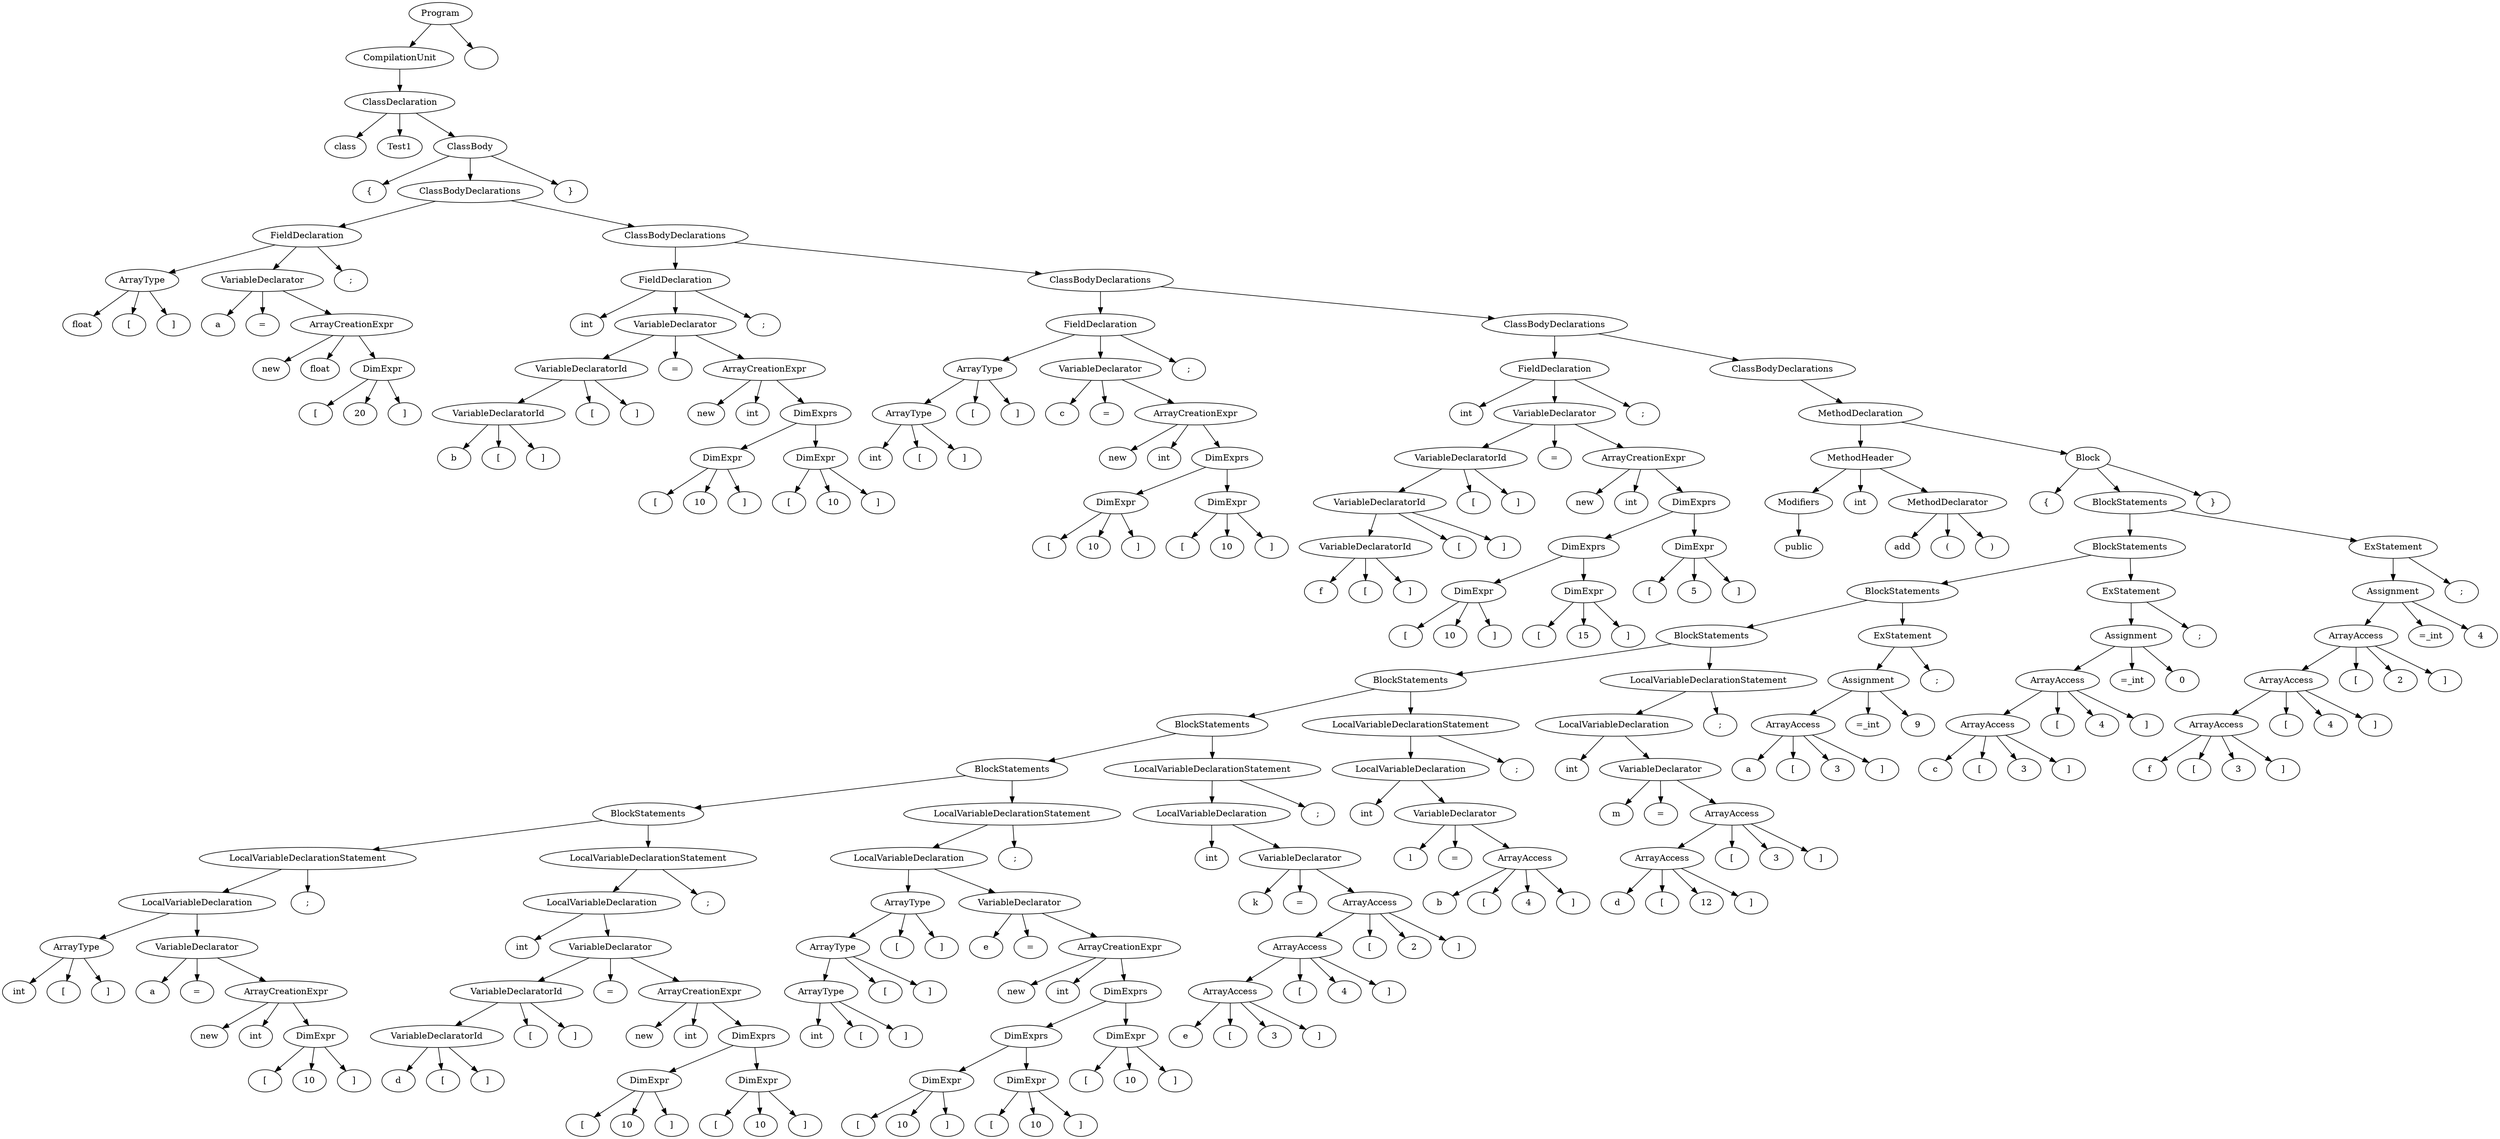 digraph G {
n1 [label="class"]
n2 [label="Test1"]
n3 [label="{"]
n4 [label="float"]
n5 [label="["]
n6 [label="]"]
n7 [label="ArrayType"]
n7->n6;
n7->n5;
n7->n4;
n8 [label="a"]
n9 [label="="]
n10 [label="new"]
n11 [label="float"]
n12 [label="["]
n13 [label="20"]
n14 [label="]"]
n15 [label="DimExpr"]
n15->n14;
n15->n13;
n15->n12;
n16 [label="ArrayCreationExpr"]
n16->n15;
n16->n11;
n16->n10;
n17 [label="VariableDeclarator"]
n17->n16;
n17->n9;
n17->n8;
n18 [label=";"]
n19 [label="FieldDeclaration"]
n19->n18;
n19->n17;
n19->n7;
n20 [label="int"]
n21 [label="b"]
n22 [label="["]
n23 [label="]"]
n24 [label="VariableDeclaratorId"]
n24->n23;
n24->n22;
n24->n21;
n25 [label="["]
n26 [label="]"]
n27 [label="VariableDeclaratorId"]
n27->n26;
n27->n25;
n27->n24;
n28 [label="="]
n29 [label="new"]
n30 [label="int"]
n31 [label="["]
n32 [label="10"]
n33 [label="]"]
n34 [label="DimExpr"]
n34->n33;
n34->n32;
n34->n31;
n35 [label="["]
n36 [label="10"]
n37 [label="]"]
n38 [label="DimExpr"]
n38->n37;
n38->n36;
n38->n35;
n39 [label="DimExprs"]
n39->n38;
n39->n34;
n40 [label="ArrayCreationExpr"]
n40->n39;
n40->n30;
n40->n29;
n41 [label="VariableDeclarator"]
n41->n40;
n41->n28;
n41->n27;
n42 [label=";"]
n43 [label="FieldDeclaration"]
n43->n42;
n43->n41;
n43->n20;
n44 [label="int"]
n45 [label="["]
n46 [label="]"]
n47 [label="ArrayType"]
n47->n46;
n47->n45;
n47->n44;
n48 [label="["]
n49 [label="]"]
n50 [label="ArrayType"]
n50->n49;
n50->n48;
n50->n47;
n51 [label="c"]
n52 [label="="]
n53 [label="new"]
n54 [label="int"]
n55 [label="["]
n56 [label="10"]
n57 [label="]"]
n58 [label="DimExpr"]
n58->n57;
n58->n56;
n58->n55;
n59 [label="["]
n60 [label="10"]
n61 [label="]"]
n62 [label="DimExpr"]
n62->n61;
n62->n60;
n62->n59;
n63 [label="DimExprs"]
n63->n62;
n63->n58;
n64 [label="ArrayCreationExpr"]
n64->n63;
n64->n54;
n64->n53;
n65 [label="VariableDeclarator"]
n65->n64;
n65->n52;
n65->n51;
n66 [label=";"]
n67 [label="FieldDeclaration"]
n67->n66;
n67->n65;
n67->n50;
n68 [label="int"]
n69 [label="f"]
n70 [label="["]
n71 [label="]"]
n72 [label="VariableDeclaratorId"]
n72->n71;
n72->n70;
n72->n69;
n73 [label="["]
n74 [label="]"]
n75 [label="VariableDeclaratorId"]
n75->n74;
n75->n73;
n75->n72;
n76 [label="["]
n77 [label="]"]
n78 [label="VariableDeclaratorId"]
n78->n77;
n78->n76;
n78->n75;
n79 [label="="]
n80 [label="new"]
n81 [label="int"]
n82 [label="["]
n83 [label="10"]
n84 [label="]"]
n85 [label="DimExpr"]
n85->n84;
n85->n83;
n85->n82;
n86 [label="["]
n87 [label="15"]
n88 [label="]"]
n89 [label="DimExpr"]
n89->n88;
n89->n87;
n89->n86;
n90 [label="DimExprs"]
n90->n89;
n90->n85;
n91 [label="["]
n92 [label="5"]
n93 [label="]"]
n94 [label="DimExpr"]
n94->n93;
n94->n92;
n94->n91;
n95 [label="DimExprs"]
n95->n94;
n95->n90;
n96 [label="ArrayCreationExpr"]
n96->n95;
n96->n81;
n96->n80;
n97 [label="VariableDeclarator"]
n97->n96;
n97->n79;
n97->n78;
n98 [label=";"]
n99 [label="FieldDeclaration"]
n99->n98;
n99->n97;
n99->n68;
n100 [label="public"]
n101 [label="Modifiers"]
n101->n100;
n102 [label="int"]
n103 [label="add"]
n104 [label="("]
n105 [label=")"]
n106 [label="MethodDeclarator"]
n106->n105;
n106->n104;
n106->n103;
n107 [label="MethodHeader"]
n107->n106;
n107->n102;
n107->n101;
n108 [label="{"]
n109 [label="int"]
n110 [label="["]
n111 [label="]"]
n112 [label="ArrayType"]
n112->n111;
n112->n110;
n112->n109;
n113 [label="a"]
n114 [label="="]
n115 [label="new"]
n116 [label="int"]
n117 [label="["]
n118 [label="10"]
n119 [label="]"]
n120 [label="DimExpr"]
n120->n119;
n120->n118;
n120->n117;
n121 [label="ArrayCreationExpr"]
n121->n120;
n121->n116;
n121->n115;
n122 [label="VariableDeclarator"]
n122->n121;
n122->n114;
n122->n113;
n123 [label="LocalVariableDeclaration"]
n123->n122;
n123->n112;
n124 [label=";"]
n125 [label="LocalVariableDeclarationStatement"]
n125->n124;
n125->n123;
n126 [label="int"]
n127 [label="d"]
n128 [label="["]
n129 [label="]"]
n130 [label="VariableDeclaratorId"]
n130->n129;
n130->n128;
n130->n127;
n131 [label="["]
n132 [label="]"]
n133 [label="VariableDeclaratorId"]
n133->n132;
n133->n131;
n133->n130;
n134 [label="="]
n135 [label="new"]
n136 [label="int"]
n137 [label="["]
n138 [label="10"]
n139 [label="]"]
n140 [label="DimExpr"]
n140->n139;
n140->n138;
n140->n137;
n141 [label="["]
n142 [label="10"]
n143 [label="]"]
n144 [label="DimExpr"]
n144->n143;
n144->n142;
n144->n141;
n145 [label="DimExprs"]
n145->n144;
n145->n140;
n146 [label="ArrayCreationExpr"]
n146->n145;
n146->n136;
n146->n135;
n147 [label="VariableDeclarator"]
n147->n146;
n147->n134;
n147->n133;
n148 [label="LocalVariableDeclaration"]
n148->n147;
n148->n126;
n149 [label=";"]
n150 [label="LocalVariableDeclarationStatement"]
n150->n149;
n150->n148;
n151 [label="BlockStatements"]
n151->n150;
n151->n125;
n152 [label="int"]
n153 [label="["]
n154 [label="]"]
n155 [label="ArrayType"]
n155->n154;
n155->n153;
n155->n152;
n156 [label="["]
n157 [label="]"]
n158 [label="ArrayType"]
n158->n157;
n158->n156;
n158->n155;
n159 [label="["]
n160 [label="]"]
n161 [label="ArrayType"]
n161->n160;
n161->n159;
n161->n158;
n162 [label="e"]
n163 [label="="]
n164 [label="new"]
n165 [label="int"]
n166 [label="["]
n167 [label="10"]
n168 [label="]"]
n169 [label="DimExpr"]
n169->n168;
n169->n167;
n169->n166;
n170 [label="["]
n171 [label="10"]
n172 [label="]"]
n173 [label="DimExpr"]
n173->n172;
n173->n171;
n173->n170;
n174 [label="DimExprs"]
n174->n173;
n174->n169;
n175 [label="["]
n176 [label="10"]
n177 [label="]"]
n178 [label="DimExpr"]
n178->n177;
n178->n176;
n178->n175;
n179 [label="DimExprs"]
n179->n178;
n179->n174;
n180 [label="ArrayCreationExpr"]
n180->n179;
n180->n165;
n180->n164;
n181 [label="VariableDeclarator"]
n181->n180;
n181->n163;
n181->n162;
n182 [label="LocalVariableDeclaration"]
n182->n181;
n182->n161;
n183 [label=";"]
n184 [label="LocalVariableDeclarationStatement"]
n184->n183;
n184->n182;
n185 [label="BlockStatements"]
n185->n184;
n185->n151;
n186 [label="int"]
n187 [label="k"]
n188 [label="="]
n189 [label="e"]
n190 [label="["]
n191 [label="3"]
n192 [label="]"]
n193 [label="ArrayAccess"]
n193->n192;
n193->n191;
n193->n190;
n193->n189;
n194 [label="["]
n195 [label="4"]
n196 [label="]"]
n197 [label="ArrayAccess"]
n197->n196;
n197->n195;
n197->n194;
n197->n193;
n198 [label="["]
n199 [label="2"]
n200 [label="]"]
n201 [label="ArrayAccess"]
n201->n200;
n201->n199;
n201->n198;
n201->n197;
n202 [label="VariableDeclarator"]
n202->n201;
n202->n188;
n202->n187;
n203 [label="LocalVariableDeclaration"]
n203->n202;
n203->n186;
n204 [label=";"]
n205 [label="LocalVariableDeclarationStatement"]
n205->n204;
n205->n203;
n206 [label="BlockStatements"]
n206->n205;
n206->n185;
n207 [label="int"]
n208 [label="l"]
n209 [label="="]
n210 [label="b"]
n211 [label="["]
n212 [label="4"]
n213 [label="]"]
n214 [label="ArrayAccess"]
n214->n213;
n214->n212;
n214->n211;
n214->n210;
n215 [label="VariableDeclarator"]
n215->n214;
n215->n209;
n215->n208;
n216 [label="LocalVariableDeclaration"]
n216->n215;
n216->n207;
n217 [label=";"]
n218 [label="LocalVariableDeclarationStatement"]
n218->n217;
n218->n216;
n219 [label="BlockStatements"]
n219->n218;
n219->n206;
n220 [label="int"]
n221 [label="m"]
n222 [label="="]
n223 [label="d"]
n224 [label="["]
n225 [label="12"]
n226 [label="]"]
n227 [label="ArrayAccess"]
n227->n226;
n227->n225;
n227->n224;
n227->n223;
n228 [label="["]
n229 [label="3"]
n230 [label="]"]
n231 [label="ArrayAccess"]
n231->n230;
n231->n229;
n231->n228;
n231->n227;
n232 [label="VariableDeclarator"]
n232->n231;
n232->n222;
n232->n221;
n233 [label="LocalVariableDeclaration"]
n233->n232;
n233->n220;
n234 [label=";"]
n235 [label="LocalVariableDeclarationStatement"]
n235->n234;
n235->n233;
n236 [label="BlockStatements"]
n236->n235;
n236->n219;
n237 [label="a"]
n238 [label="["]
n239 [label="3"]
n240 [label="]"]
n241 [label="ArrayAccess"]
n241->n240;
n241->n239;
n241->n238;
n241->n237;
n242 [label="=_int"]
n243 [label="9"]
n244 [label="Assignment"]
n244->n243;
n244->n242;
n244->n241;
n245 [label=";"]
n246 [label="ExStatement"]
n246->n245;
n246->n244;
n247 [label="BlockStatements"]
n247->n246;
n247->n236;
n248 [label="c"]
n249 [label="["]
n250 [label="3"]
n251 [label="]"]
n252 [label="ArrayAccess"]
n252->n251;
n252->n250;
n252->n249;
n252->n248;
n253 [label="["]
n254 [label="4"]
n255 [label="]"]
n256 [label="ArrayAccess"]
n256->n255;
n256->n254;
n256->n253;
n256->n252;
n257 [label="=_int"]
n258 [label="0"]
n259 [label="Assignment"]
n259->n258;
n259->n257;
n259->n256;
n260 [label=";"]
n261 [label="ExStatement"]
n261->n260;
n261->n259;
n262 [label="BlockStatements"]
n262->n261;
n262->n247;
n263 [label="f"]
n264 [label="["]
n265 [label="3"]
n266 [label="]"]
n267 [label="ArrayAccess"]
n267->n266;
n267->n265;
n267->n264;
n267->n263;
n268 [label="["]
n269 [label="4"]
n270 [label="]"]
n271 [label="ArrayAccess"]
n271->n270;
n271->n269;
n271->n268;
n271->n267;
n272 [label="["]
n273 [label="2"]
n274 [label="]"]
n275 [label="ArrayAccess"]
n275->n274;
n275->n273;
n275->n272;
n275->n271;
n276 [label="=_int"]
n277 [label="4"]
n278 [label="Assignment"]
n278->n277;
n278->n276;
n278->n275;
n279 [label=";"]
n280 [label="ExStatement"]
n280->n279;
n280->n278;
n281 [label="BlockStatements"]
n281->n280;
n281->n262;
n282 [label="}"]
n283 [label="Block"]
n283->n282;
n283->n281;
n283->n108;
n284 [label="MethodDeclaration"]
n284->n283;
n284->n107;
n285 [label="ClassBodyDeclarations"]
n285->n284;
n286 [label="ClassBodyDeclarations"]
n286->n285;
n286->n99;
n287 [label="ClassBodyDeclarations"]
n287->n286;
n287->n67;
n288 [label="ClassBodyDeclarations"]
n288->n287;
n288->n43;
n289 [label="ClassBodyDeclarations"]
n289->n288;
n289->n19;
n290 [label="}"]
n291 [label="ClassBody"]
n291->n290;
n291->n289;
n291->n3;
n292 [label="ClassDeclaration"]
n292->n291;
n292->n2;
n292->n1;
n293 [label="CompilationUnit"]
n293->n292;
n294 [label="Program"]
n294->n295;
n294->n293;
n295 [label=""]
}
